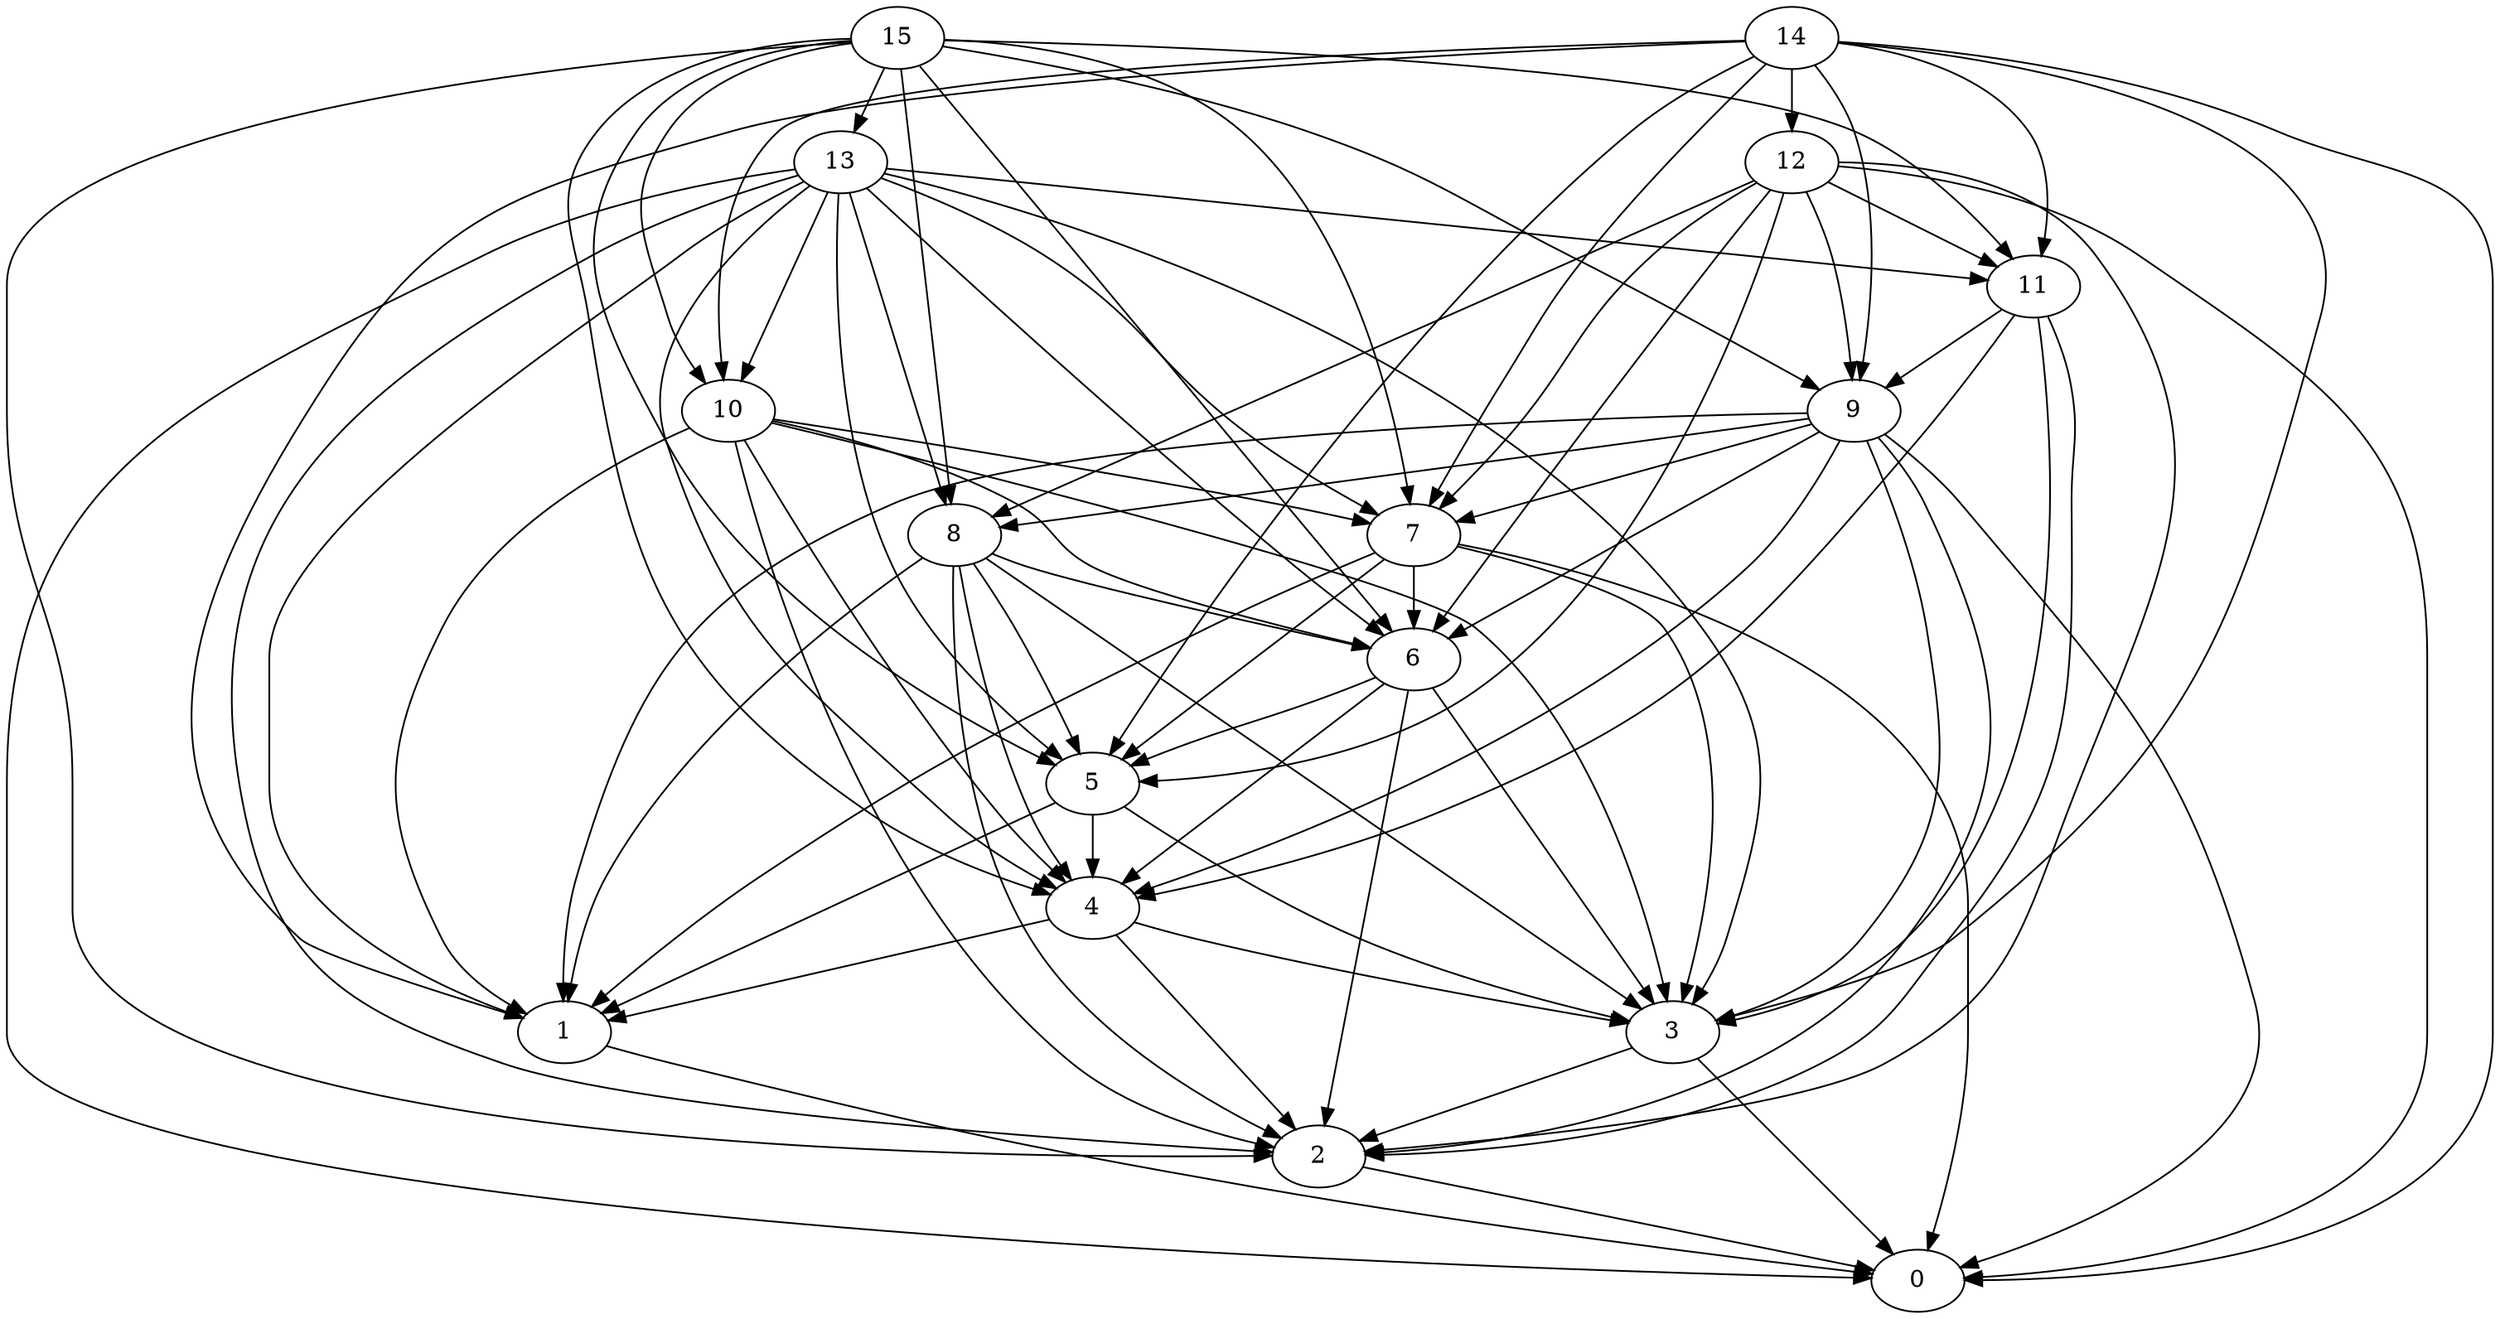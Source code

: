 digraph "Random_Nodes_16_Density_5.06_CCR_1.00_WeightType_Random" {
	graph ["Duplicate states"=0,
		GraphType=Random,
		"Max states in OPEN"=0,
		Modes="120000ms; topo-ordered tasks, ; Pruning: task equivalence, fixed order ready list, ; F-value: ; Optimisation: best schedule length (\
SL) optimisation on equal, ",
		NumberOfTasks=16,
		"Pruned using list schedule length"=17,
		"States removed from OPEN"=0,
		TargetSystem="Homogeneous-2",
		"Time to schedule (ms)"=82,
		"Total idle time"=220,
		"Total schedule length"=389,
		"Total sequential time"=490,
		"Total states created"=53
	];
	14	["Finish time"=49,
		Processor=0,
		"Start time"=0,
		Weight=49];
	12	["Finish time"=88,
		Processor=0,
		"Start time"=49,
		Weight=39];
	14 -> 12	[Weight=9];
	11	["Finish time"=122,
		Processor=0,
		"Start time"=88,
		Weight=34];
	14 -> 11	[Weight=2];
	10	["Finish time"=101,
		Processor=1,
		"Start time"=52,
		Weight=49];
	14 -> 10	[Weight=3];
	9	["Finish time"=151,
		Processor=0,
		"Start time"=122,
		Weight=29];
	14 -> 9	[Weight=8];
	7	["Finish time"=169,
		Processor=1,
		"Start time"=154,
		Weight=15];
	14 -> 7	[Weight=2];
	5	["Finish time"=252,
		Processor=1,
		"Start time"=213,
		Weight=39];
	14 -> 5	[Weight=4];
	3	["Finish time"=335,
		Processor=1,
		"Start time"=291,
		Weight=44];
	14 -> 3	[Weight=6];
	1	["Finish time"=321,
		Processor=0,
		"Start time"=296,
		Weight=25];
	14 -> 1	[Weight=5];
	0	["Finish time"=389,
		Processor=1,
		"Start time"=345,
		Weight=44];
	14 -> 0	[Weight=3];
	12 -> 11	[Weight=10];
	12 -> 9	[Weight=3];
	12 -> 7	[Weight=8];
	8	["Finish time"=161,
		Processor=0,
		"Start time"=151,
		Weight=10];
	12 -> 8	[Weight=4];
	6	["Finish time"=213,
		Processor=1,
		"Start time"=169,
		Weight=44];
	12 -> 6	[Weight=6];
	12 -> 5	[Weight=9];
	2	["Finish time"=345,
		Processor=1,
		"Start time"=335,
		Weight=10];
	12 -> 2	[Weight=9];
	12 -> 0	[Weight=6];
	15	["Finish time"=10,
		Processor=1,
		"Start time"=0,
		Weight=10];
	13	["Finish time"=20,
		Processor=1,
		"Start time"=10,
		Weight=10];
	15 -> 13	[Weight=7];
	15 -> 11	[Weight=7];
	15 -> 10	[Weight=7];
	15 -> 9	[Weight=10];
	15 -> 7	[Weight=8];
	15 -> 8	[Weight=4];
	15 -> 6	[Weight=2];
	15 -> 5	[Weight=6];
	4	["Finish time"=291,
		Processor=1,
		"Start time"=252,
		Weight=39];
	15 -> 4	[Weight=2];
	15 -> 2	[Weight=3];
	13 -> 11	[Weight=3];
	13 -> 10	[Weight=4];
	13 -> 7	[Weight=6];
	13 -> 8	[Weight=7];
	13 -> 6	[Weight=6];
	13 -> 5	[Weight=7];
	13 -> 4	[Weight=4];
	13 -> 3	[Weight=4];
	13 -> 1	[Weight=10];
	13 -> 2	[Weight=7];
	13 -> 0	[Weight=10];
	11 -> 9	[Weight=10];
	11 -> 4	[Weight=2];
	11 -> 3	[Weight=10];
	11 -> 2	[Weight=2];
	10 -> 7	[Weight=5];
	10 -> 6	[Weight=4];
	10 -> 4	[Weight=7];
	10 -> 3	[Weight=9];
	10 -> 1	[Weight=6];
	10 -> 2	[Weight=10];
	9 -> 7	[Weight=3];
	9 -> 8	[Weight=3];
	9 -> 6	[Weight=8];
	9 -> 4	[Weight=6];
	9 -> 3	[Weight=8];
	9 -> 1	[Weight=4];
	9 -> 2	[Weight=7];
	9 -> 0	[Weight=5];
	7 -> 6	[Weight=5];
	7 -> 5	[Weight=3];
	7 -> 3	[Weight=10];
	7 -> 1	[Weight=7];
	7 -> 0	[Weight=3];
	8 -> 6	[Weight=7];
	8 -> 5	[Weight=6];
	8 -> 4	[Weight=10];
	8 -> 3	[Weight=2];
	8 -> 1	[Weight=9];
	8 -> 2	[Weight=2];
	6 -> 5	[Weight=7];
	6 -> 4	[Weight=10];
	6 -> 3	[Weight=10];
	6 -> 2	[Weight=5];
	5 -> 4	[Weight=9];
	5 -> 3	[Weight=6];
	5 -> 1	[Weight=8];
	4 -> 3	[Weight=8];
	4 -> 1	[Weight=5];
	4 -> 2	[Weight=7];
	3 -> 2	[Weight=5];
	3 -> 0	[Weight=4];
	1 -> 0	[Weight=3];
	2 -> 0	[Weight=10];
}

